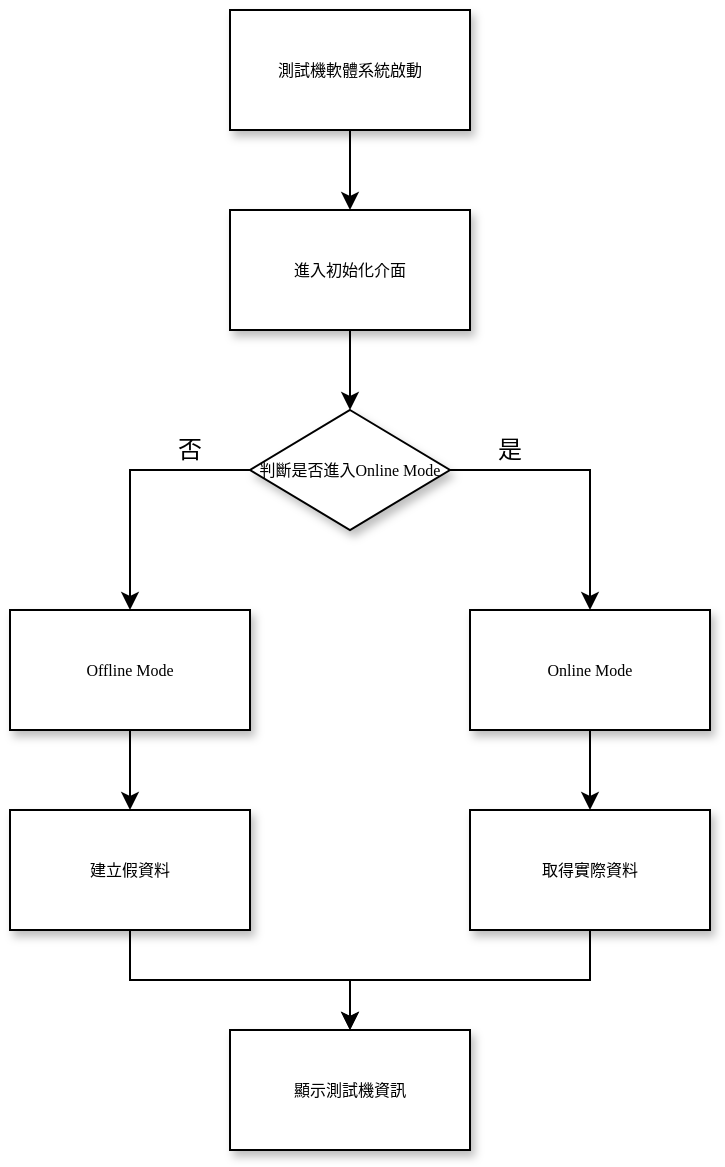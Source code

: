<mxfile version="13.10.4" type="github" pages="9">
  <diagram id="CLCqSObVHe3IbGMdNRET" name="System Initialize">
    <mxGraphModel dx="1422" dy="706" grid="1" gridSize="10" guides="1" tooltips="1" connect="1" arrows="1" fold="1" page="1" pageScale="1" pageWidth="827" pageHeight="1169" math="0" shadow="0">
      <root>
        <mxCell id="zRy1mLhB0FLJ8UuAxCAn-0" />
        <mxCell id="zRy1mLhB0FLJ8UuAxCAn-1" parent="zRy1mLhB0FLJ8UuAxCAn-0" />
        <mxCell id="n8DKFXZTQpERL6Y8hoR--2" style="edgeStyle=orthogonalEdgeStyle;rounded=0;orthogonalLoop=1;jettySize=auto;html=1;exitX=0.5;exitY=1;exitDx=0;exitDy=0;entryX=0.5;entryY=0;entryDx=0;entryDy=0;" edge="1" parent="zRy1mLhB0FLJ8UuAxCAn-1" source="PUlheJNnLPUJh6BYoTJA-0" target="yAWHyerOp2EZtTRtvLod-0">
          <mxGeometry relative="1" as="geometry" />
        </mxCell>
        <mxCell id="PUlheJNnLPUJh6BYoTJA-0" value="測試機軟體系統啟動" style="rounded=0;whiteSpace=wrap;html=1;shadow=1;labelBackgroundColor=none;strokeWidth=1;fontFamily=Verdana;fontSize=8;align=center;" vertex="1" parent="zRy1mLhB0FLJ8UuAxCAn-1">
          <mxGeometry x="354" y="30" width="120" height="60" as="geometry" />
        </mxCell>
        <mxCell id="n8DKFXZTQpERL6Y8hoR--3" style="edgeStyle=orthogonalEdgeStyle;rounded=0;orthogonalLoop=1;jettySize=auto;html=1;exitX=0.5;exitY=1;exitDx=0;exitDy=0;entryX=0.5;entryY=0;entryDx=0;entryDy=0;" edge="1" parent="zRy1mLhB0FLJ8UuAxCAn-1" source="yAWHyerOp2EZtTRtvLod-0" target="G1nQ48hyFJKpbSVYzelQ-0">
          <mxGeometry relative="1" as="geometry" />
        </mxCell>
        <mxCell id="yAWHyerOp2EZtTRtvLod-0" value="進入初始化介面" style="rounded=0;whiteSpace=wrap;html=1;shadow=1;labelBackgroundColor=none;strokeWidth=1;fontFamily=Verdana;fontSize=8;align=center;" vertex="1" parent="zRy1mLhB0FLJ8UuAxCAn-1">
          <mxGeometry x="354" y="130" width="120" height="60" as="geometry" />
        </mxCell>
        <mxCell id="n8DKFXZTQpERL6Y8hoR--4" style="edgeStyle=orthogonalEdgeStyle;rounded=0;orthogonalLoop=1;jettySize=auto;html=1;exitX=1;exitY=0.5;exitDx=0;exitDy=0;entryX=0.5;entryY=0;entryDx=0;entryDy=0;" edge="1" parent="zRy1mLhB0FLJ8UuAxCAn-1" source="G1nQ48hyFJKpbSVYzelQ-0" target="n8DKFXZTQpERL6Y8hoR--0">
          <mxGeometry relative="1" as="geometry" />
        </mxCell>
        <mxCell id="n8DKFXZTQpERL6Y8hoR--5" style="edgeStyle=orthogonalEdgeStyle;rounded=0;orthogonalLoop=1;jettySize=auto;html=1;exitX=0;exitY=0.5;exitDx=0;exitDy=0;entryX=0.5;entryY=0;entryDx=0;entryDy=0;" edge="1" parent="zRy1mLhB0FLJ8UuAxCAn-1" source="G1nQ48hyFJKpbSVYzelQ-0" target="n8DKFXZTQpERL6Y8hoR--1">
          <mxGeometry relative="1" as="geometry" />
        </mxCell>
        <mxCell id="G1nQ48hyFJKpbSVYzelQ-0" value="判斷是否進入Online Mode" style="rhombus;whiteSpace=wrap;html=1;rounded=0;shadow=1;labelBackgroundColor=none;strokeWidth=1;fontFamily=Verdana;fontSize=8;align=center;" vertex="1" parent="zRy1mLhB0FLJ8UuAxCAn-1">
          <mxGeometry x="364" y="230" width="100" height="60" as="geometry" />
        </mxCell>
        <mxCell id="n8DKFXZTQpERL6Y8hoR--13" style="edgeStyle=orthogonalEdgeStyle;rounded=0;orthogonalLoop=1;jettySize=auto;html=1;exitX=0.5;exitY=1;exitDx=0;exitDy=0;entryX=0.5;entryY=0;entryDx=0;entryDy=0;" edge="1" parent="zRy1mLhB0FLJ8UuAxCAn-1" source="n8DKFXZTQpERL6Y8hoR--0" target="n8DKFXZTQpERL6Y8hoR--10">
          <mxGeometry relative="1" as="geometry" />
        </mxCell>
        <mxCell id="n8DKFXZTQpERL6Y8hoR--0" value="Online Mode" style="rounded=0;whiteSpace=wrap;html=1;shadow=1;labelBackgroundColor=none;strokeWidth=1;fontFamily=Verdana;fontSize=8;align=center;" vertex="1" parent="zRy1mLhB0FLJ8UuAxCAn-1">
          <mxGeometry x="474" y="330" width="120" height="60" as="geometry" />
        </mxCell>
        <mxCell id="n8DKFXZTQpERL6Y8hoR--16" style="edgeStyle=orthogonalEdgeStyle;rounded=0;orthogonalLoop=1;jettySize=auto;html=1;entryX=0.5;entryY=0;entryDx=0;entryDy=0;" edge="1" parent="zRy1mLhB0FLJ8UuAxCAn-1" source="n8DKFXZTQpERL6Y8hoR--1" target="n8DKFXZTQpERL6Y8hoR--9">
          <mxGeometry relative="1" as="geometry" />
        </mxCell>
        <mxCell id="n8DKFXZTQpERL6Y8hoR--1" value="Offline Mode" style="rounded=0;whiteSpace=wrap;html=1;shadow=1;labelBackgroundColor=none;strokeWidth=1;fontFamily=Verdana;fontSize=8;align=center;" vertex="1" parent="zRy1mLhB0FLJ8UuAxCAn-1">
          <mxGeometry x="244" y="330" width="120" height="60" as="geometry" />
        </mxCell>
        <mxCell id="n8DKFXZTQpERL6Y8hoR--6" value="是" style="text;html=1;strokeColor=none;fillColor=none;align=center;verticalAlign=middle;whiteSpace=wrap;rounded=0;" vertex="1" parent="zRy1mLhB0FLJ8UuAxCAn-1">
          <mxGeometry x="474" y="240" width="40" height="20" as="geometry" />
        </mxCell>
        <mxCell id="n8DKFXZTQpERL6Y8hoR--7" value="否" style="text;html=1;strokeColor=none;fillColor=none;align=center;verticalAlign=middle;whiteSpace=wrap;rounded=0;" vertex="1" parent="zRy1mLhB0FLJ8UuAxCAn-1">
          <mxGeometry x="314" y="240" width="40" height="20" as="geometry" />
        </mxCell>
        <mxCell id="n8DKFXZTQpERL6Y8hoR--15" style="edgeStyle=orthogonalEdgeStyle;rounded=0;orthogonalLoop=1;jettySize=auto;html=1;entryX=0.5;entryY=0;entryDx=0;entryDy=0;" edge="1" parent="zRy1mLhB0FLJ8UuAxCAn-1" source="n8DKFXZTQpERL6Y8hoR--9" target="n8DKFXZTQpERL6Y8hoR--12">
          <mxGeometry relative="1" as="geometry" />
        </mxCell>
        <mxCell id="n8DKFXZTQpERL6Y8hoR--9" value="建立假資料" style="rounded=0;whiteSpace=wrap;html=1;shadow=1;labelBackgroundColor=none;strokeWidth=1;fontFamily=Verdana;fontSize=8;align=center;" vertex="1" parent="zRy1mLhB0FLJ8UuAxCAn-1">
          <mxGeometry x="244" y="430" width="120" height="60" as="geometry" />
        </mxCell>
        <mxCell id="n8DKFXZTQpERL6Y8hoR--14" style="edgeStyle=orthogonalEdgeStyle;rounded=0;orthogonalLoop=1;jettySize=auto;html=1;entryX=0.5;entryY=0;entryDx=0;entryDy=0;" edge="1" parent="zRy1mLhB0FLJ8UuAxCAn-1" source="n8DKFXZTQpERL6Y8hoR--10" target="n8DKFXZTQpERL6Y8hoR--12">
          <mxGeometry relative="1" as="geometry" />
        </mxCell>
        <mxCell id="n8DKFXZTQpERL6Y8hoR--10" value="取得實際資料" style="rounded=0;whiteSpace=wrap;html=1;shadow=1;labelBackgroundColor=none;strokeWidth=1;fontFamily=Verdana;fontSize=8;align=center;" vertex="1" parent="zRy1mLhB0FLJ8UuAxCAn-1">
          <mxGeometry x="474" y="430" width="120" height="60" as="geometry" />
        </mxCell>
        <mxCell id="n8DKFXZTQpERL6Y8hoR--12" value="顯示測試機資訊" style="rounded=0;whiteSpace=wrap;html=1;shadow=1;labelBackgroundColor=none;strokeWidth=1;fontFamily=Verdana;fontSize=8;align=center;" vertex="1" parent="zRy1mLhB0FLJ8UuAxCAn-1">
          <mxGeometry x="354" y="540" width="120" height="60" as="geometry" />
        </mxCell>
      </root>
    </mxGraphModel>
  </diagram>
  <diagram id="OkAvBcO5Cell1GezZqvQ" name="Test Program Editor(1) - Create Project">
    <mxGraphModel dx="1422" dy="706" grid="1" gridSize="10" guides="1" tooltips="1" connect="1" arrows="1" fold="1" page="1" pageScale="1" pageWidth="827" pageHeight="1169" math="0" shadow="0">
      <root>
        <mxCell id="Jbsj4S-44XWDdqZUv883-0" />
        <mxCell id="Jbsj4S-44XWDdqZUv883-1" parent="Jbsj4S-44XWDdqZUv883-0" />
        <mxCell id="FqbUw-K2HMIyv0-A4MoQ-1" style="edgeStyle=orthogonalEdgeStyle;rounded=0;orthogonalLoop=1;jettySize=auto;html=1;entryX=0.5;entryY=0;entryDx=0;entryDy=0;" edge="1" parent="Jbsj4S-44XWDdqZUv883-1" source="L9qb6uXdO7P_yvUy6v5C-0" target="L9qb6uXdO7P_yvUy6v5C-1">
          <mxGeometry relative="1" as="geometry" />
        </mxCell>
        <mxCell id="L9qb6uXdO7P_yvUy6v5C-0" value="建立測試程式專案" style="rounded=0;whiteSpace=wrap;html=1;shadow=1;labelBackgroundColor=none;strokeWidth=1;fontFamily=Verdana;fontSize=8;align=center;" vertex="1" parent="Jbsj4S-44XWDdqZUv883-1">
          <mxGeometry x="354" y="80" width="120" height="60" as="geometry" />
        </mxCell>
        <mxCell id="FqbUw-K2HMIyv0-A4MoQ-2" style="edgeStyle=orthogonalEdgeStyle;rounded=0;orthogonalLoop=1;jettySize=auto;html=1;entryX=0.5;entryY=0;entryDx=0;entryDy=0;" edge="1" parent="Jbsj4S-44XWDdqZUv883-1" source="L9qb6uXdO7P_yvUy6v5C-1" target="L9qb6uXdO7P_yvUy6v5C-2">
          <mxGeometry relative="1" as="geometry" />
        </mxCell>
        <mxCell id="L9qb6uXdO7P_yvUy6v5C-1" value="顯示建立測試專案視窗" style="rounded=0;whiteSpace=wrap;html=1;shadow=1;labelBackgroundColor=none;strokeWidth=1;fontFamily=Verdana;fontSize=8;align=center;" vertex="1" parent="Jbsj4S-44XWDdqZUv883-1">
          <mxGeometry x="354" y="170" width="120" height="60" as="geometry" />
        </mxCell>
        <mxCell id="FqbUw-K2HMIyv0-A4MoQ-3" style="edgeStyle=orthogonalEdgeStyle;rounded=0;orthogonalLoop=1;jettySize=auto;html=1;exitX=0.5;exitY=1;exitDx=0;exitDy=0;entryX=0.5;entryY=0;entryDx=0;entryDy=0;" edge="1" parent="Jbsj4S-44XWDdqZUv883-1" source="L9qb6uXdO7P_yvUy6v5C-2" target="L9qb6uXdO7P_yvUy6v5C-3">
          <mxGeometry relative="1" as="geometry" />
        </mxCell>
        <mxCell id="L9qb6uXdO7P_yvUy6v5C-2" value="輸入專案名稱" style="rounded=0;whiteSpace=wrap;html=1;shadow=1;labelBackgroundColor=none;strokeWidth=1;fontFamily=Verdana;fontSize=8;align=center;" vertex="1" parent="Jbsj4S-44XWDdqZUv883-1">
          <mxGeometry x="354" y="260" width="120" height="60" as="geometry" />
        </mxCell>
        <mxCell id="FqbUw-K2HMIyv0-A4MoQ-4" style="edgeStyle=orthogonalEdgeStyle;rounded=0;orthogonalLoop=1;jettySize=auto;html=1;entryX=0.5;entryY=0;entryDx=0;entryDy=0;" edge="1" parent="Jbsj4S-44XWDdqZUv883-1" source="L9qb6uXdO7P_yvUy6v5C-3" target="L9qb6uXdO7P_yvUy6v5C-4">
          <mxGeometry relative="1" as="geometry" />
        </mxCell>
        <mxCell id="L9qb6uXdO7P_yvUy6v5C-3" value="選擇專案路徑" style="rounded=0;whiteSpace=wrap;html=1;shadow=1;labelBackgroundColor=none;strokeWidth=1;fontFamily=Verdana;fontSize=8;align=center;" vertex="1" parent="Jbsj4S-44XWDdqZUv883-1">
          <mxGeometry x="354" y="340" width="120" height="60" as="geometry" />
        </mxCell>
        <mxCell id="FqbUw-K2HMIyv0-A4MoQ-5" style="edgeStyle=orthogonalEdgeStyle;rounded=0;orthogonalLoop=1;jettySize=auto;html=1;exitX=0.5;exitY=1;exitDx=0;exitDy=0;entryX=0.5;entryY=0;entryDx=0;entryDy=0;" edge="1" parent="Jbsj4S-44XWDdqZUv883-1" source="L9qb6uXdO7P_yvUy6v5C-4" target="FqbUw-K2HMIyv0-A4MoQ-0">
          <mxGeometry relative="1" as="geometry" />
        </mxCell>
        <mxCell id="L9qb6uXdO7P_yvUy6v5C-4" value="選擇測試機種類" style="rounded=0;whiteSpace=wrap;html=1;shadow=1;labelBackgroundColor=none;strokeWidth=1;fontFamily=Verdana;fontSize=8;align=center;" vertex="1" parent="Jbsj4S-44XWDdqZUv883-1">
          <mxGeometry x="354" y="430" width="120" height="60" as="geometry" />
        </mxCell>
        <mxCell id="FqbUw-K2HMIyv0-A4MoQ-7" style="edgeStyle=orthogonalEdgeStyle;rounded=0;orthogonalLoop=1;jettySize=auto;html=1;exitX=1;exitY=0.5;exitDx=0;exitDy=0;entryX=0;entryY=0.5;entryDx=0;entryDy=0;" edge="1" parent="Jbsj4S-44XWDdqZUv883-1" source="FqbUw-K2HMIyv0-A4MoQ-0" target="FqbUw-K2HMIyv0-A4MoQ-6">
          <mxGeometry relative="1" as="geometry" />
        </mxCell>
        <mxCell id="FqbUw-K2HMIyv0-A4MoQ-10" style="edgeStyle=orthogonalEdgeStyle;rounded=0;orthogonalLoop=1;jettySize=auto;html=1;exitX=0;exitY=0.5;exitDx=0;exitDy=0;entryX=1;entryY=0.5;entryDx=0;entryDy=0;" edge="1" parent="Jbsj4S-44XWDdqZUv883-1" source="FqbUw-K2HMIyv0-A4MoQ-0" target="FqbUw-K2HMIyv0-A4MoQ-9">
          <mxGeometry relative="1" as="geometry" />
        </mxCell>
        <mxCell id="FqbUw-K2HMIyv0-A4MoQ-0" value="判斷專案名稱是否重複" style="rhombus;whiteSpace=wrap;html=1;rounded=0;shadow=1;labelBackgroundColor=none;strokeWidth=1;fontFamily=Verdana;fontSize=8;align=center;" vertex="1" parent="Jbsj4S-44XWDdqZUv883-1">
          <mxGeometry x="321" y="540" width="186" height="60" as="geometry" />
        </mxCell>
        <mxCell id="FqbUw-K2HMIyv0-A4MoQ-14" style="edgeStyle=orthogonalEdgeStyle;rounded=0;orthogonalLoop=1;jettySize=auto;html=1;exitX=0.5;exitY=1;exitDx=0;exitDy=0;entryX=1;entryY=0.5;entryDx=0;entryDy=0;" edge="1" parent="Jbsj4S-44XWDdqZUv883-1" source="FqbUw-K2HMIyv0-A4MoQ-6" target="FqbUw-K2HMIyv0-A4MoQ-13">
          <mxGeometry relative="1" as="geometry" />
        </mxCell>
        <mxCell id="FqbUw-K2HMIyv0-A4MoQ-6" value="顯示錯誤訊息" style="rounded=0;whiteSpace=wrap;html=1;shadow=1;labelBackgroundColor=none;strokeWidth=1;fontFamily=Verdana;fontSize=8;align=center;" vertex="1" parent="Jbsj4S-44XWDdqZUv883-1">
          <mxGeometry x="570" y="540" width="120" height="60" as="geometry" />
        </mxCell>
        <mxCell id="FqbUw-K2HMIyv0-A4MoQ-8" value="是" style="text;html=1;strokeColor=none;fillColor=none;align=center;verticalAlign=middle;whiteSpace=wrap;rounded=0;" vertex="1" parent="Jbsj4S-44XWDdqZUv883-1">
          <mxGeometry x="510" y="540" width="40" height="20" as="geometry" />
        </mxCell>
        <mxCell id="FqbUw-K2HMIyv0-A4MoQ-12" style="edgeStyle=orthogonalEdgeStyle;rounded=0;orthogonalLoop=1;jettySize=auto;html=1;entryX=0;entryY=0.5;entryDx=0;entryDy=0;" edge="1" parent="Jbsj4S-44XWDdqZUv883-1" source="FqbUw-K2HMIyv0-A4MoQ-9" target="FqbUw-K2HMIyv0-A4MoQ-13">
          <mxGeometry relative="1" as="geometry">
            <mxPoint x="321" y="690" as="targetPoint" />
            <Array as="points">
              <mxPoint x="200" y="690" />
            </Array>
          </mxGeometry>
        </mxCell>
        <mxCell id="FqbUw-K2HMIyv0-A4MoQ-9" value="不顯示任何訊息" style="rounded=0;whiteSpace=wrap;html=1;shadow=1;labelBackgroundColor=none;strokeWidth=1;fontFamily=Verdana;fontSize=8;align=center;" vertex="1" parent="Jbsj4S-44XWDdqZUv883-1">
          <mxGeometry x="140" y="540" width="120" height="60" as="geometry" />
        </mxCell>
        <mxCell id="FqbUw-K2HMIyv0-A4MoQ-20" style="edgeStyle=orthogonalEdgeStyle;rounded=0;orthogonalLoop=1;jettySize=auto;html=1;entryX=0.5;entryY=0;entryDx=0;entryDy=0;" edge="1" parent="Jbsj4S-44XWDdqZUv883-1" source="FqbUw-K2HMIyv0-A4MoQ-13" target="FqbUw-K2HMIyv0-A4MoQ-15">
          <mxGeometry relative="1" as="geometry" />
        </mxCell>
        <mxCell id="FqbUw-K2HMIyv0-A4MoQ-13" value="使用者按下建立按鈕" style="rounded=0;whiteSpace=wrap;html=1;shadow=1;labelBackgroundColor=none;strokeWidth=1;fontFamily=Verdana;fontSize=8;align=center;" vertex="1" parent="Jbsj4S-44XWDdqZUv883-1">
          <mxGeometry x="354" y="660" width="120" height="60" as="geometry" />
        </mxCell>
        <mxCell id="FqbUw-K2HMIyv0-A4MoQ-18" style="edgeStyle=orthogonalEdgeStyle;rounded=0;orthogonalLoop=1;jettySize=auto;html=1;exitX=0;exitY=0.5;exitDx=0;exitDy=0;entryX=0.5;entryY=0;entryDx=0;entryDy=0;" edge="1" parent="Jbsj4S-44XWDdqZUv883-1" source="FqbUw-K2HMIyv0-A4MoQ-15" target="FqbUw-K2HMIyv0-A4MoQ-16">
          <mxGeometry relative="1" as="geometry" />
        </mxCell>
        <mxCell id="FqbUw-K2HMIyv0-A4MoQ-19" style="edgeStyle=orthogonalEdgeStyle;rounded=0;orthogonalLoop=1;jettySize=auto;html=1;entryX=0.5;entryY=0;entryDx=0;entryDy=0;" edge="1" parent="Jbsj4S-44XWDdqZUv883-1" source="FqbUw-K2HMIyv0-A4MoQ-15" target="FqbUw-K2HMIyv0-A4MoQ-17">
          <mxGeometry relative="1" as="geometry">
            <Array as="points">
              <mxPoint x="534" y="800" />
            </Array>
          </mxGeometry>
        </mxCell>
        <mxCell id="FqbUw-K2HMIyv0-A4MoQ-15" value="驗證使用者輸入資訊是否有誤" style="rhombus;whiteSpace=wrap;html=1;rounded=0;shadow=1;labelBackgroundColor=none;strokeWidth=1;fontFamily=Verdana;fontSize=8;align=center;" vertex="1" parent="Jbsj4S-44XWDdqZUv883-1">
          <mxGeometry x="321" y="770" width="186" height="60" as="geometry" />
        </mxCell>
        <mxCell id="FqbUw-K2HMIyv0-A4MoQ-16" value="建立專案相關檔案" style="rounded=0;whiteSpace=wrap;html=1;shadow=1;labelBackgroundColor=none;strokeWidth=1;fontFamily=Verdana;fontSize=8;align=center;" vertex="1" parent="Jbsj4S-44XWDdqZUv883-1">
          <mxGeometry x="230" y="870" width="120" height="60" as="geometry" />
        </mxCell>
        <mxCell id="FqbUw-K2HMIyv0-A4MoQ-17" value="顯示錯誤視窗" style="rounded=0;whiteSpace=wrap;html=1;shadow=1;labelBackgroundColor=none;strokeWidth=1;fontFamily=Verdana;fontSize=8;align=center;" vertex="1" parent="Jbsj4S-44XWDdqZUv883-1">
          <mxGeometry x="474" y="870" width="120" height="60" as="geometry" />
        </mxCell>
        <mxCell id="FqbUw-K2HMIyv0-A4MoQ-21" value="否" style="text;html=1;strokeColor=none;fillColor=none;align=center;verticalAlign=middle;whiteSpace=wrap;rounded=0;" vertex="1" parent="Jbsj4S-44XWDdqZUv883-1">
          <mxGeometry x="281" y="540" width="40" height="20" as="geometry" />
        </mxCell>
        <mxCell id="FqbUw-K2HMIyv0-A4MoQ-22" value="是" style="text;html=1;strokeColor=none;fillColor=none;align=center;verticalAlign=middle;whiteSpace=wrap;rounded=0;" vertex="1" parent="Jbsj4S-44XWDdqZUv883-1">
          <mxGeometry x="540" y="810" width="40" height="20" as="geometry" />
        </mxCell>
        <mxCell id="FqbUw-K2HMIyv0-A4MoQ-23" value="否" style="text;html=1;strokeColor=none;fillColor=none;align=center;verticalAlign=middle;whiteSpace=wrap;rounded=0;" vertex="1" parent="Jbsj4S-44XWDdqZUv883-1">
          <mxGeometry x="241" y="810" width="40" height="20" as="geometry" />
        </mxCell>
      </root>
    </mxGraphModel>
  </diagram>
  <diagram id="uOaeMtCYYEVeNHCzvFZU" name="Test Program Editor(2) - Open Project">
    <mxGraphModel dx="1422" dy="706" grid="1" gridSize="10" guides="1" tooltips="1" connect="1" arrows="1" fold="1" page="1" pageScale="1" pageWidth="827" pageHeight="1169" math="0" shadow="0">
      <root>
        <mxCell id="RSsnfyRgAeE5bMs2uPNN-0" />
        <mxCell id="RSsnfyRgAeE5bMs2uPNN-1" parent="RSsnfyRgAeE5bMs2uPNN-0" />
        <mxCell id="15KKpu8dg_kLjoQSJbA_-4" style="edgeStyle=orthogonalEdgeStyle;rounded=0;orthogonalLoop=1;jettySize=auto;html=1;entryX=0.5;entryY=0;entryDx=0;entryDy=0;" edge="1" parent="RSsnfyRgAeE5bMs2uPNN-1" source="15KKpu8dg_kLjoQSJbA_-0" target="15KKpu8dg_kLjoQSJbA_-1">
          <mxGeometry relative="1" as="geometry" />
        </mxCell>
        <mxCell id="15KKpu8dg_kLjoQSJbA_-0" value="開啟專案" style="rounded=0;whiteSpace=wrap;html=1;" vertex="1" parent="RSsnfyRgAeE5bMs2uPNN-1">
          <mxGeometry x="354" y="100" width="120" height="60" as="geometry" />
        </mxCell>
        <mxCell id="15KKpu8dg_kLjoQSJbA_-5" style="edgeStyle=orthogonalEdgeStyle;rounded=0;orthogonalLoop=1;jettySize=auto;html=1;exitX=0.5;exitY=1;exitDx=0;exitDy=0;entryX=0.5;entryY=0;entryDx=0;entryDy=0;" edge="1" parent="RSsnfyRgAeE5bMs2uPNN-1" source="15KKpu8dg_kLjoQSJbA_-1" target="15KKpu8dg_kLjoQSJbA_-2">
          <mxGeometry relative="1" as="geometry" />
        </mxCell>
        <mxCell id="15KKpu8dg_kLjoQSJbA_-1" value="顯示開啟專案視窗" style="rounded=0;whiteSpace=wrap;html=1;" vertex="1" parent="RSsnfyRgAeE5bMs2uPNN-1">
          <mxGeometry x="354" y="190" width="120" height="60" as="geometry" />
        </mxCell>
        <mxCell id="15KKpu8dg_kLjoQSJbA_-6" style="edgeStyle=orthogonalEdgeStyle;rounded=0;orthogonalLoop=1;jettySize=auto;html=1;exitX=0.5;exitY=1;exitDx=0;exitDy=0;entryX=0.5;entryY=0;entryDx=0;entryDy=0;" edge="1" parent="RSsnfyRgAeE5bMs2uPNN-1" source="15KKpu8dg_kLjoQSJbA_-2" target="15KKpu8dg_kLjoQSJbA_-3">
          <mxGeometry relative="1" as="geometry" />
        </mxCell>
        <mxCell id="15KKpu8dg_kLjoQSJbA_-2" value="選擇檔案" style="rounded=0;whiteSpace=wrap;html=1;" vertex="1" parent="RSsnfyRgAeE5bMs2uPNN-1">
          <mxGeometry x="354" y="280" width="120" height="60" as="geometry" />
        </mxCell>
        <mxCell id="15KKpu8dg_kLjoQSJbA_-3" value="開啟" style="rounded=0;whiteSpace=wrap;html=1;" vertex="1" parent="RSsnfyRgAeE5bMs2uPNN-1">
          <mxGeometry x="354" y="370" width="120" height="60" as="geometry" />
        </mxCell>
      </root>
    </mxGraphModel>
  </diagram>
  <diagram id="chye0iAjo90sJPBgSsJa" name="Test Program Editor(3) - Create File From Explorer">
    <mxGraphModel dx="1422" dy="706" grid="1" gridSize="10" guides="1" tooltips="1" connect="1" arrows="1" fold="1" page="1" pageScale="1" pageWidth="827" pageHeight="1169" math="0" shadow="0">
      <root>
        <mxCell id="PvQMEX85wnhJIoYw2e2c-0" />
        <mxCell id="PvQMEX85wnhJIoYw2e2c-1" parent="PvQMEX85wnhJIoYw2e2c-0" />
        <mxCell id="nXfgh-esFS6fGwPoKdRQ-3" style="edgeStyle=orthogonalEdgeStyle;rounded=0;orthogonalLoop=1;jettySize=auto;html=1;entryX=0.5;entryY=0;entryDx=0;entryDy=0;" edge="1" parent="PvQMEX85wnhJIoYw2e2c-1" source="plT-K8rLZUKvaydS7_1G-0" target="plT-K8rLZUKvaydS7_1G-1">
          <mxGeometry relative="1" as="geometry" />
        </mxCell>
        <mxCell id="plT-K8rLZUKvaydS7_1G-0" value="在Explorer選擇要增加的欄位" style="rounded=0;whiteSpace=wrap;html=1;" vertex="1" parent="PvQMEX85wnhJIoYw2e2c-1">
          <mxGeometry x="354" y="100" width="120" height="60" as="geometry" />
        </mxCell>
        <mxCell id="nXfgh-esFS6fGwPoKdRQ-4" style="edgeStyle=orthogonalEdgeStyle;rounded=0;orthogonalLoop=1;jettySize=auto;html=1;exitX=0.5;exitY=1;exitDx=0;exitDy=0;" edge="1" parent="PvQMEX85wnhJIoYw2e2c-1" source="plT-K8rLZUKvaydS7_1G-1" target="plT-K8rLZUKvaydS7_1G-2">
          <mxGeometry relative="1" as="geometry" />
        </mxCell>
        <mxCell id="plT-K8rLZUKvaydS7_1G-1" value="滑鼠右鍵，按下Add" style="rounded=0;whiteSpace=wrap;html=1;" vertex="1" parent="PvQMEX85wnhJIoYw2e2c-1">
          <mxGeometry x="354" y="190" width="120" height="60" as="geometry" />
        </mxCell>
        <mxCell id="nXfgh-esFS6fGwPoKdRQ-5" style="edgeStyle=orthogonalEdgeStyle;rounded=0;orthogonalLoop=1;jettySize=auto;html=1;exitX=0.5;exitY=1;exitDx=0;exitDy=0;entryX=0.5;entryY=0;entryDx=0;entryDy=0;" edge="1" parent="PvQMEX85wnhJIoYw2e2c-1" source="plT-K8rLZUKvaydS7_1G-2" target="nXfgh-esFS6fGwPoKdRQ-0">
          <mxGeometry relative="1" as="geometry" />
        </mxCell>
        <mxCell id="plT-K8rLZUKvaydS7_1G-2" value="輸入檔案名稱" style="rounded=0;whiteSpace=wrap;html=1;" vertex="1" parent="PvQMEX85wnhJIoYw2e2c-1">
          <mxGeometry x="354" y="280" width="120" height="60" as="geometry" />
        </mxCell>
        <mxCell id="nXfgh-esFS6fGwPoKdRQ-6" style="edgeStyle=orthogonalEdgeStyle;rounded=0;orthogonalLoop=1;jettySize=auto;html=1;exitX=0;exitY=0.5;exitDx=0;exitDy=0;" edge="1" parent="PvQMEX85wnhJIoYw2e2c-1" source="nXfgh-esFS6fGwPoKdRQ-0" target="nXfgh-esFS6fGwPoKdRQ-1">
          <mxGeometry relative="1" as="geometry" />
        </mxCell>
        <mxCell id="nXfgh-esFS6fGwPoKdRQ-7" style="edgeStyle=orthogonalEdgeStyle;rounded=0;orthogonalLoop=1;jettySize=auto;html=1;exitX=1;exitY=0.5;exitDx=0;exitDy=0;" edge="1" parent="PvQMEX85wnhJIoYw2e2c-1" source="nXfgh-esFS6fGwPoKdRQ-0" target="nXfgh-esFS6fGwPoKdRQ-2">
          <mxGeometry relative="1" as="geometry" />
        </mxCell>
        <mxCell id="nXfgh-esFS6fGwPoKdRQ-0" value="查看檔案名稱是否重複" style="rhombus;whiteSpace=wrap;html=1;rounded=0;shadow=1;labelBackgroundColor=none;strokeWidth=1;fontFamily=Verdana;fontSize=8;align=center;" vertex="1" parent="PvQMEX85wnhJIoYw2e2c-1">
          <mxGeometry x="321" y="380" width="186" height="60" as="geometry" />
        </mxCell>
        <mxCell id="nXfgh-esFS6fGwPoKdRQ-1" value="按下建立" style="rounded=0;whiteSpace=wrap;html=1;" vertex="1" parent="PvQMEX85wnhJIoYw2e2c-1">
          <mxGeometry x="220" y="470" width="120" height="60" as="geometry" />
        </mxCell>
        <mxCell id="nXfgh-esFS6fGwPoKdRQ-2" value="顯示錯誤訊息" style="rounded=0;whiteSpace=wrap;html=1;" vertex="1" parent="PvQMEX85wnhJIoYw2e2c-1">
          <mxGeometry x="507" y="470" width="120" height="60" as="geometry" />
        </mxCell>
      </root>
    </mxGraphModel>
  </diagram>
  <diagram id="wU5fslJ6nFUB6T2Rtwvr" name="Test Program Editor(4) - Create Header File">
    <mxGraphModel dx="1422" dy="706" grid="1" gridSize="10" guides="1" tooltips="1" connect="1" arrows="1" fold="1" page="1" pageScale="1" pageWidth="827" pageHeight="1169" math="0" shadow="0">
      <root>
        <mxCell id="79wn8bedS_qqFLUmvUWi-0" />
        <mxCell id="79wn8bedS_qqFLUmvUWi-1" parent="79wn8bedS_qqFLUmvUWi-0" />
        <mxCell id="uUCTiHdpj4ZPjWV75ZNf-3" style="edgeStyle=orthogonalEdgeStyle;rounded=0;orthogonalLoop=1;jettySize=auto;html=1;entryX=0.5;entryY=0;entryDx=0;entryDy=0;" edge="1" parent="79wn8bedS_qqFLUmvUWi-1" source="D0wWkdwv5j9zz-P8JfyV-0" target="uUCTiHdpj4ZPjWV75ZNf-0">
          <mxGeometry relative="1" as="geometry" />
        </mxCell>
        <mxCell id="D0wWkdwv5j9zz-P8JfyV-0" value="使用者按下建立標頭檔" style="rounded=0;whiteSpace=wrap;html=1;" vertex="1" parent="79wn8bedS_qqFLUmvUWi-1">
          <mxGeometry x="336" y="80" width="156" height="60" as="geometry" />
        </mxCell>
        <mxCell id="uUCTiHdpj4ZPjWV75ZNf-4" style="edgeStyle=orthogonalEdgeStyle;rounded=0;orthogonalLoop=1;jettySize=auto;html=1;exitX=0;exitY=0.5;exitDx=0;exitDy=0;entryX=0.5;entryY=0;entryDx=0;entryDy=0;" edge="1" parent="79wn8bedS_qqFLUmvUWi-1" source="uUCTiHdpj4ZPjWV75ZNf-0" target="uUCTiHdpj4ZPjWV75ZNf-1">
          <mxGeometry relative="1" as="geometry" />
        </mxCell>
        <mxCell id="uUCTiHdpj4ZPjWV75ZNf-5" style="edgeStyle=orthogonalEdgeStyle;rounded=0;orthogonalLoop=1;jettySize=auto;html=1;exitX=1;exitY=0.5;exitDx=0;exitDy=0;entryX=0.5;entryY=0;entryDx=0;entryDy=0;" edge="1" parent="79wn8bedS_qqFLUmvUWi-1" source="uUCTiHdpj4ZPjWV75ZNf-0" target="uUCTiHdpj4ZPjWV75ZNf-2">
          <mxGeometry relative="1" as="geometry" />
        </mxCell>
        <mxCell id="uUCTiHdpj4ZPjWV75ZNf-0" value="驗證所有資料正確性" style="rhombus;whiteSpace=wrap;html=1;rounded=0;shadow=1;labelBackgroundColor=none;strokeWidth=1;fontFamily=Verdana;fontSize=8;align=center;" vertex="1" parent="79wn8bedS_qqFLUmvUWi-1">
          <mxGeometry x="331" y="200" width="166" height="60" as="geometry" />
        </mxCell>
        <mxCell id="uUCTiHdpj4ZPjWV75ZNf-1" value="建立標頭檔" style="rounded=0;whiteSpace=wrap;html=1;" vertex="1" parent="79wn8bedS_qqFLUmvUWi-1">
          <mxGeometry x="210" y="290" width="156" height="60" as="geometry" />
        </mxCell>
        <mxCell id="uUCTiHdpj4ZPjWV75ZNf-2" value="顯示錯誤訊息" style="rounded=0;whiteSpace=wrap;html=1;" vertex="1" parent="79wn8bedS_qqFLUmvUWi-1">
          <mxGeometry x="470" y="290" width="156" height="60" as="geometry" />
        </mxCell>
      </root>
    </mxGraphModel>
  </diagram>
  <diagram id="_sWqFOFm_yLsNKvUEOwr" name="Engineering Mode(1) - Setup &amp; Download">
    <mxGraphModel dx="1422" dy="706" grid="1" gridSize="10" guides="1" tooltips="1" connect="1" arrows="1" fold="1" page="1" pageScale="1" pageWidth="827" pageHeight="1169" math="0" shadow="0">
      <root>
        <mxCell id="qScd2CBYFfQ9beCV414c-0" />
        <mxCell id="qScd2CBYFfQ9beCV414c-1" parent="qScd2CBYFfQ9beCV414c-0" />
        <mxCell id="JTXxYUJGqf2gsnKAXOFq-8" style="edgeStyle=orthogonalEdgeStyle;rounded=0;orthogonalLoop=1;jettySize=auto;html=1;exitX=0.5;exitY=1;exitDx=0;exitDy=0;entryX=0.5;entryY=0;entryDx=0;entryDy=0;" edge="1" parent="qScd2CBYFfQ9beCV414c-1" source="JTXxYUJGqf2gsnKAXOFq-0" target="JTXxYUJGqf2gsnKAXOFq-1">
          <mxGeometry relative="1" as="geometry" />
        </mxCell>
        <mxCell id="JTXxYUJGqf2gsnKAXOFq-0" value="使用者選擇專案檔" style="rounded=0;whiteSpace=wrap;html=1;" vertex="1" parent="qScd2CBYFfQ9beCV414c-1">
          <mxGeometry x="354" y="110" width="120" height="60" as="geometry" />
        </mxCell>
        <mxCell id="JTXxYUJGqf2gsnKAXOFq-9" style="edgeStyle=orthogonalEdgeStyle;rounded=0;orthogonalLoop=1;jettySize=auto;html=1;exitX=0.5;exitY=1;exitDx=0;exitDy=0;entryX=0.5;entryY=0;entryDx=0;entryDy=0;" edge="1" parent="qScd2CBYFfQ9beCV414c-1" source="JTXxYUJGqf2gsnKAXOFq-1" target="JTXxYUJGqf2gsnKAXOFq-3">
          <mxGeometry relative="1" as="geometry" />
        </mxCell>
        <mxCell id="JTXxYUJGqf2gsnKAXOFq-1" value="載入專案檔" style="rounded=0;whiteSpace=wrap;html=1;" vertex="1" parent="qScd2CBYFfQ9beCV414c-1">
          <mxGeometry x="354" y="200" width="120" height="60" as="geometry" />
        </mxCell>
        <mxCell id="JTXxYUJGqf2gsnKAXOFq-12" style="edgeStyle=orthogonalEdgeStyle;rounded=0;orthogonalLoop=1;jettySize=auto;html=1;exitX=0.5;exitY=1;exitDx=0;exitDy=0;entryX=0;entryY=0.5;entryDx=0;entryDy=0;" edge="1" parent="qScd2CBYFfQ9beCV414c-1" source="JTXxYUJGqf2gsnKAXOFq-2" target="JTXxYUJGqf2gsnKAXOFq-5">
          <mxGeometry relative="1" as="geometry" />
        </mxCell>
        <mxCell id="JTXxYUJGqf2gsnKAXOFq-2" value="回復上次設定" style="rounded=0;whiteSpace=wrap;html=1;" vertex="1" parent="qScd2CBYFfQ9beCV414c-1">
          <mxGeometry x="210" y="380" width="120" height="60" as="geometry" />
        </mxCell>
        <mxCell id="JTXxYUJGqf2gsnKAXOFq-10" style="edgeStyle=orthogonalEdgeStyle;rounded=0;orthogonalLoop=1;jettySize=auto;html=1;exitX=1;exitY=0.5;exitDx=0;exitDy=0;entryX=0.5;entryY=0;entryDx=0;entryDy=0;" edge="1" parent="qScd2CBYFfQ9beCV414c-1" source="JTXxYUJGqf2gsnKAXOFq-3" target="JTXxYUJGqf2gsnKAXOFq-4">
          <mxGeometry relative="1" as="geometry" />
        </mxCell>
        <mxCell id="JTXxYUJGqf2gsnKAXOFq-11" style="edgeStyle=orthogonalEdgeStyle;rounded=0;orthogonalLoop=1;jettySize=auto;html=1;exitX=0;exitY=0.5;exitDx=0;exitDy=0;entryX=0.5;entryY=0;entryDx=0;entryDy=0;" edge="1" parent="qScd2CBYFfQ9beCV414c-1" source="JTXxYUJGqf2gsnKAXOFq-3" target="JTXxYUJGqf2gsnKAXOFq-2">
          <mxGeometry relative="1" as="geometry" />
        </mxCell>
        <mxCell id="JTXxYUJGqf2gsnKAXOFq-3" value="3個月內是否使用過此檔案" style="rhombus;whiteSpace=wrap;html=1;" vertex="1" parent="qScd2CBYFfQ9beCV414c-1">
          <mxGeometry x="311" y="280" width="206" height="80" as="geometry" />
        </mxCell>
        <mxCell id="JTXxYUJGqf2gsnKAXOFq-13" style="edgeStyle=orthogonalEdgeStyle;rounded=0;orthogonalLoop=1;jettySize=auto;html=1;exitX=0.5;exitY=1;exitDx=0;exitDy=0;entryX=1;entryY=0.5;entryDx=0;entryDy=0;" edge="1" parent="qScd2CBYFfQ9beCV414c-1" source="JTXxYUJGqf2gsnKAXOFq-4" target="JTXxYUJGqf2gsnKAXOFq-5">
          <mxGeometry relative="1" as="geometry" />
        </mxCell>
        <mxCell id="JTXxYUJGqf2gsnKAXOFq-4" value="建立新的設定檔" style="rounded=0;whiteSpace=wrap;html=1;" vertex="1" parent="qScd2CBYFfQ9beCV414c-1">
          <mxGeometry x="517" y="380" width="120" height="60" as="geometry" />
        </mxCell>
        <mxCell id="JTXxYUJGqf2gsnKAXOFq-14" style="edgeStyle=orthogonalEdgeStyle;rounded=0;orthogonalLoop=1;jettySize=auto;html=1;exitX=0.5;exitY=1;exitDx=0;exitDy=0;entryX=0.5;entryY=0;entryDx=0;entryDy=0;" edge="1" parent="qScd2CBYFfQ9beCV414c-1" source="JTXxYUJGqf2gsnKAXOFq-5" target="JTXxYUJGqf2gsnKAXOFq-6">
          <mxGeometry relative="1" as="geometry" />
        </mxCell>
        <mxCell id="JTXxYUJGqf2gsnKAXOFq-5" value="選擇Download選項" style="rounded=0;whiteSpace=wrap;html=1;" vertex="1" parent="qScd2CBYFfQ9beCV414c-1">
          <mxGeometry x="354" y="450" width="120" height="60" as="geometry" />
        </mxCell>
        <mxCell id="JTXxYUJGqf2gsnKAXOFq-15" style="edgeStyle=orthogonalEdgeStyle;rounded=0;orthogonalLoop=1;jettySize=auto;html=1;exitX=0.5;exitY=1;exitDx=0;exitDy=0;entryX=0.5;entryY=0;entryDx=0;entryDy=0;" edge="1" parent="qScd2CBYFfQ9beCV414c-1" source="JTXxYUJGqf2gsnKAXOFq-6" target="JTXxYUJGqf2gsnKAXOFq-7">
          <mxGeometry relative="1" as="geometry" />
        </mxCell>
        <mxCell id="JTXxYUJGqf2gsnKAXOFq-6" value="輸入或載入&lt;br&gt;Barcode資訊" style="rounded=0;whiteSpace=wrap;html=1;" vertex="1" parent="qScd2CBYFfQ9beCV414c-1">
          <mxGeometry x="354" y="525" width="120" height="60" as="geometry" />
        </mxCell>
        <mxCell id="JTXxYUJGqf2gsnKAXOFq-20" style="edgeStyle=orthogonalEdgeStyle;rounded=0;orthogonalLoop=1;jettySize=auto;html=1;exitX=0.5;exitY=1;exitDx=0;exitDy=0;entryX=0.5;entryY=0;entryDx=0;entryDy=0;" edge="1" parent="qScd2CBYFfQ9beCV414c-1" source="JTXxYUJGqf2gsnKAXOFq-7" target="JTXxYUJGqf2gsnKAXOFq-17">
          <mxGeometry relative="1" as="geometry" />
        </mxCell>
        <mxCell id="JTXxYUJGqf2gsnKAXOFq-7" value="選擇預Download&lt;br&gt;之Pattern" style="rounded=0;whiteSpace=wrap;html=1;" vertex="1" parent="qScd2CBYFfQ9beCV414c-1">
          <mxGeometry x="354" y="600" width="120" height="60" as="geometry" />
        </mxCell>
        <mxCell id="JTXxYUJGqf2gsnKAXOFq-21" style="edgeStyle=orthogonalEdgeStyle;rounded=0;orthogonalLoop=1;jettySize=auto;html=1;exitX=1;exitY=0.5;exitDx=0;exitDy=0;" edge="1" parent="qScd2CBYFfQ9beCV414c-1" source="JTXxYUJGqf2gsnKAXOFq-17" target="JTXxYUJGqf2gsnKAXOFq-19">
          <mxGeometry relative="1" as="geometry" />
        </mxCell>
        <mxCell id="JTXxYUJGqf2gsnKAXOFq-22" style="edgeStyle=orthogonalEdgeStyle;rounded=0;orthogonalLoop=1;jettySize=auto;html=1;exitX=0;exitY=0.5;exitDx=0;exitDy=0;entryX=0.5;entryY=0;entryDx=0;entryDy=0;" edge="1" parent="qScd2CBYFfQ9beCV414c-1" source="JTXxYUJGqf2gsnKAXOFq-17" target="JTXxYUJGqf2gsnKAXOFq-18">
          <mxGeometry relative="1" as="geometry" />
        </mxCell>
        <mxCell id="JTXxYUJGqf2gsnKAXOFq-17" value="檢查測試程式的資料，是否有問題" style="rhombus;whiteSpace=wrap;html=1;" vertex="1" parent="qScd2CBYFfQ9beCV414c-1">
          <mxGeometry x="341" y="680" width="146" height="80" as="geometry" />
        </mxCell>
        <mxCell id="JTXxYUJGqf2gsnKAXOFq-18" value="開始Download至Tester" style="rounded=0;whiteSpace=wrap;html=1;" vertex="1" parent="qScd2CBYFfQ9beCV414c-1">
          <mxGeometry x="221" y="760" width="120" height="60" as="geometry" />
        </mxCell>
        <mxCell id="JTXxYUJGqf2gsnKAXOFq-19" value="顯示錯誤視窗" style="rounded=0;whiteSpace=wrap;html=1;" vertex="1" parent="qScd2CBYFfQ9beCV414c-1">
          <mxGeometry x="487" y="760" width="120" height="60" as="geometry" />
        </mxCell>
      </root>
    </mxGraphModel>
  </diagram>
  <diagram id="NW4nHnB_6bAH4PC5b4Vk" name="Engineering Mode(2) - Run Flow">
    <mxGraphModel dx="1422" dy="706" grid="1" gridSize="10" guides="1" tooltips="1" connect="1" arrows="1" fold="1" page="1" pageScale="1" pageWidth="827" pageHeight="1169" math="0" shadow="0">
      <root>
        <mxCell id="tv8JQ7Ux13tajFk1qhFI-0" />
        <mxCell id="tv8JQ7Ux13tajFk1qhFI-1" parent="tv8JQ7Ux13tajFk1qhFI-0" />
        <mxCell id="tv8JQ7Ux13tajFk1qhFI-9" style="edgeStyle=orthogonalEdgeStyle;rounded=0;orthogonalLoop=1;jettySize=auto;html=1;entryX=0.5;entryY=0;entryDx=0;entryDy=0;" edge="1" parent="tv8JQ7Ux13tajFk1qhFI-1" source="tv8JQ7Ux13tajFk1qhFI-2" target="tv8JQ7Ux13tajFk1qhFI-6">
          <mxGeometry relative="1" as="geometry" />
        </mxCell>
        <mxCell id="tv8JQ7Ux13tajFk1qhFI-2" value="Active or Deactivate&amp;nbsp;&lt;br&gt;Site Number" style="rounded=0;whiteSpace=wrap;html=1;" vertex="1" parent="tv8JQ7Ux13tajFk1qhFI-1">
          <mxGeometry x="354" y="60" width="120" height="60" as="geometry" />
        </mxCell>
        <mxCell id="tv8JQ7Ux13tajFk1qhFI-12" style="edgeStyle=orthogonalEdgeStyle;rounded=0;orthogonalLoop=1;jettySize=auto;html=1;exitX=0.5;exitY=1;exitDx=0;exitDy=0;entryX=0.5;entryY=0;entryDx=0;entryDy=0;" edge="1" parent="tv8JQ7Ux13tajFk1qhFI-1" source="tv8JQ7Ux13tajFk1qhFI-3" target="tv8JQ7Ux13tajFk1qhFI-7">
          <mxGeometry relative="1" as="geometry" />
        </mxCell>
        <mxCell id="tv8JQ7Ux13tajFk1qhFI-3" value="Run Test Flow" style="rounded=0;whiteSpace=wrap;html=1;" vertex="1" parent="tv8JQ7Ux13tajFk1qhFI-1">
          <mxGeometry x="262" y="250" width="120" height="60" as="geometry" />
        </mxCell>
        <mxCell id="tv8JQ7Ux13tajFk1qhFI-13" style="edgeStyle=orthogonalEdgeStyle;rounded=0;orthogonalLoop=1;jettySize=auto;html=1;" edge="1" parent="tv8JQ7Ux13tajFk1qhFI-1" source="tv8JQ7Ux13tajFk1qhFI-4" target="tv8JQ7Ux13tajFk1qhFI-7">
          <mxGeometry relative="1" as="geometry" />
        </mxCell>
        <mxCell id="tv8JQ7Ux13tajFk1qhFI-4" value="Run Select Test Item" style="rounded=0;whiteSpace=wrap;html=1;" vertex="1" parent="tv8JQ7Ux13tajFk1qhFI-1">
          <mxGeometry x="446" y="250" width="120" height="60" as="geometry" />
        </mxCell>
        <mxCell id="tv8JQ7Ux13tajFk1qhFI-10" style="edgeStyle=orthogonalEdgeStyle;rounded=0;orthogonalLoop=1;jettySize=auto;html=1;entryX=0.5;entryY=0;entryDx=0;entryDy=0;" edge="1" parent="tv8JQ7Ux13tajFk1qhFI-1" source="tv8JQ7Ux13tajFk1qhFI-6" target="tv8JQ7Ux13tajFk1qhFI-3">
          <mxGeometry relative="1" as="geometry" />
        </mxCell>
        <mxCell id="tv8JQ7Ux13tajFk1qhFI-11" style="edgeStyle=orthogonalEdgeStyle;rounded=0;orthogonalLoop=1;jettySize=auto;html=1;entryX=0.5;entryY=0;entryDx=0;entryDy=0;" edge="1" parent="tv8JQ7Ux13tajFk1qhFI-1" source="tv8JQ7Ux13tajFk1qhFI-6" target="tv8JQ7Ux13tajFk1qhFI-4">
          <mxGeometry relative="1" as="geometry" />
        </mxCell>
        <mxCell id="tv8JQ7Ux13tajFk1qhFI-6" value="Set Break Point" style="rounded=0;whiteSpace=wrap;html=1;" vertex="1" parent="tv8JQ7Ux13tajFk1qhFI-1">
          <mxGeometry x="354" y="150" width="120" height="60" as="geometry" />
        </mxCell>
        <mxCell id="tv8JQ7Ux13tajFk1qhFI-14" style="edgeStyle=orthogonalEdgeStyle;rounded=0;orthogonalLoop=1;jettySize=auto;html=1;entryX=0.5;entryY=0;entryDx=0;entryDy=0;" edge="1" parent="tv8JQ7Ux13tajFk1qhFI-1" source="tv8JQ7Ux13tajFk1qhFI-7" target="tv8JQ7Ux13tajFk1qhFI-8">
          <mxGeometry relative="1" as="geometry" />
        </mxCell>
        <mxCell id="tv8JQ7Ux13tajFk1qhFI-7" value="Break on Point" style="rounded=0;whiteSpace=wrap;html=1;" vertex="1" parent="tv8JQ7Ux13tajFk1qhFI-1">
          <mxGeometry x="354" y="350" width="120" height="60" as="geometry" />
        </mxCell>
        <mxCell id="tv8JQ7Ux13tajFk1qhFI-8" value="使用者能夠&lt;br&gt;使用Debug Tool" style="rounded=0;whiteSpace=wrap;html=1;" vertex="1" parent="tv8JQ7Ux13tajFk1qhFI-1">
          <mxGeometry x="354" y="440" width="120" height="60" as="geometry" />
        </mxCell>
      </root>
    </mxGraphModel>
  </diagram>
  <diagram id="wgPJ_EExdhnZlfSI5zTk" name="Engineering Mode(3) - Data log">
    <mxGraphModel dx="1422" dy="706" grid="1" gridSize="10" guides="1" tooltips="1" connect="1" arrows="1" fold="1" page="1" pageScale="1" pageWidth="827" pageHeight="1169" math="0" shadow="0">
      <root>
        <mxCell id="gXLfSQf0zzSyYljb4c7Y-0" />
        <mxCell id="gXLfSQf0zzSyYljb4c7Y-1" parent="gXLfSQf0zzSyYljb4c7Y-0" />
        <mxCell id="gXLfSQf0zzSyYljb4c7Y-13" style="edgeStyle=orthogonalEdgeStyle;rounded=0;orthogonalLoop=1;jettySize=auto;html=1;exitX=0.5;exitY=1;exitDx=0;exitDy=0;entryX=0.5;entryY=0;entryDx=0;entryDy=0;" edge="1" parent="gXLfSQf0zzSyYljb4c7Y-1" source="gXLfSQf0zzSyYljb4c7Y-2" target="gXLfSQf0zzSyYljb4c7Y-5">
          <mxGeometry relative="1" as="geometry" />
        </mxCell>
        <mxCell id="gXLfSQf0zzSyYljb4c7Y-2" value="使用者使用Engineering Mode" style="rounded=0;whiteSpace=wrap;html=1;" vertex="1" parent="gXLfSQf0zzSyYljb4c7Y-1">
          <mxGeometry x="354" y="70" width="120" height="60" as="geometry" />
        </mxCell>
        <mxCell id="gXLfSQf0zzSyYljb4c7Y-7" style="edgeStyle=orthogonalEdgeStyle;rounded=0;orthogonalLoop=1;jettySize=auto;html=1;exitX=0.5;exitY=1;exitDx=0;exitDy=0;entryX=0.5;entryY=0;entryDx=0;entryDy=0;" edge="1" parent="gXLfSQf0zzSyYljb4c7Y-1" source="gXLfSQf0zzSyYljb4c7Y-3" target="gXLfSQf0zzSyYljb4c7Y-4">
          <mxGeometry relative="1" as="geometry" />
        </mxCell>
        <mxCell id="gXLfSQf0zzSyYljb4c7Y-3" value="設置Property" style="rounded=0;whiteSpace=wrap;html=1;" vertex="1" parent="gXLfSQf0zzSyYljb4c7Y-1">
          <mxGeometry x="480" y="280" width="120" height="60" as="geometry" />
        </mxCell>
        <mxCell id="gXLfSQf0zzSyYljb4c7Y-9" style="edgeStyle=orthogonalEdgeStyle;rounded=0;orthogonalLoop=1;jettySize=auto;html=1;" edge="1" parent="gXLfSQf0zzSyYljb4c7Y-1" source="gXLfSQf0zzSyYljb4c7Y-4" target="gXLfSQf0zzSyYljb4c7Y-8">
          <mxGeometry relative="1" as="geometry" />
        </mxCell>
        <mxCell id="gXLfSQf0zzSyYljb4c7Y-4" value="設置Filter" style="rounded=0;whiteSpace=wrap;html=1;" vertex="1" parent="gXLfSQf0zzSyYljb4c7Y-1">
          <mxGeometry x="480" y="360" width="120" height="60" as="geometry" />
        </mxCell>
        <mxCell id="gXLfSQf0zzSyYljb4c7Y-6" style="edgeStyle=orthogonalEdgeStyle;rounded=0;orthogonalLoop=1;jettySize=auto;html=1;exitX=1;exitY=0.5;exitDx=0;exitDy=0;entryX=0.5;entryY=0;entryDx=0;entryDy=0;" edge="1" parent="gXLfSQf0zzSyYljb4c7Y-1" source="gXLfSQf0zzSyYljb4c7Y-5" target="gXLfSQf0zzSyYljb4c7Y-3">
          <mxGeometry relative="1" as="geometry" />
        </mxCell>
        <mxCell id="gXLfSQf0zzSyYljb4c7Y-11" style="edgeStyle=orthogonalEdgeStyle;rounded=0;orthogonalLoop=1;jettySize=auto;html=1;exitX=0;exitY=0.5;exitDx=0;exitDy=0;entryX=0.5;entryY=0;entryDx=0;entryDy=0;" edge="1" parent="gXLfSQf0zzSyYljb4c7Y-1" source="gXLfSQf0zzSyYljb4c7Y-5" target="gXLfSQf0zzSyYljb4c7Y-10">
          <mxGeometry relative="1" as="geometry" />
        </mxCell>
        <mxCell id="gXLfSQf0zzSyYljb4c7Y-5" value="繼續跑測試項?" style="rhombus;whiteSpace=wrap;html=1;" vertex="1" parent="gXLfSQf0zzSyYljb4c7Y-1">
          <mxGeometry x="374" y="180" width="80" height="80" as="geometry" />
        </mxCell>
        <mxCell id="gXLfSQf0zzSyYljb4c7Y-14" style="edgeStyle=orthogonalEdgeStyle;rounded=0;orthogonalLoop=1;jettySize=auto;html=1;entryX=1;entryY=0.5;entryDx=0;entryDy=0;" edge="1" parent="gXLfSQf0zzSyYljb4c7Y-1" source="gXLfSQf0zzSyYljb4c7Y-8" target="gXLfSQf0zzSyYljb4c7Y-2">
          <mxGeometry relative="1" as="geometry">
            <Array as="points">
              <mxPoint x="640" y="470" />
              <mxPoint x="640" y="100" />
            </Array>
          </mxGeometry>
        </mxCell>
        <mxCell id="gXLfSQf0zzSyYljb4c7Y-8" value="Apply" style="rounded=0;whiteSpace=wrap;html=1;" vertex="1" parent="gXLfSQf0zzSyYljb4c7Y-1">
          <mxGeometry x="480" y="440" width="120" height="60" as="geometry" />
        </mxCell>
        <mxCell id="gXLfSQf0zzSyYljb4c7Y-12" style="edgeStyle=orthogonalEdgeStyle;rounded=0;orthogonalLoop=1;jettySize=auto;html=1;exitX=0;exitY=0.5;exitDx=0;exitDy=0;entryX=0;entryY=0.5;entryDx=0;entryDy=0;" edge="1" parent="gXLfSQf0zzSyYljb4c7Y-1" source="gXLfSQf0zzSyYljb4c7Y-10" target="gXLfSQf0zzSyYljb4c7Y-2">
          <mxGeometry relative="1" as="geometry" />
        </mxCell>
        <mxCell id="gXLfSQf0zzSyYljb4c7Y-10" value="跑測試項" style="rounded=0;whiteSpace=wrap;html=1;" vertex="1" parent="gXLfSQf0zzSyYljb4c7Y-1">
          <mxGeometry x="254" y="280" width="120" height="60" as="geometry" />
        </mxCell>
      </root>
    </mxGraphModel>
  </diagram>
  <diagram name="Page-1" id="edf60f1a-56cd-e834-aa8a-f176f3a09ee4">
    <mxGraphModel dx="1422" dy="706" grid="1" gridSize="10" guides="1" tooltips="1" connect="1" arrows="1" fold="1" page="1" pageScale="1" pageWidth="1100" pageHeight="850" background="#ffffff" math="0" shadow="0">
      <root>
        <mxCell id="0" />
        <mxCell id="1" parent="0" />
        <mxCell id="60e70716793133e9-31" style="edgeStyle=orthogonalEdgeStyle;rounded=0;html=1;labelBackgroundColor=none;startSize=5;endArrow=classicThin;endFill=1;endSize=5;jettySize=auto;orthogonalLoop=1;strokeWidth=1;fontFamily=Verdana;fontSize=8" parent="1" source="60e70716793133e9-2" target="60e70716793133e9-5" edge="1">
          <mxGeometry relative="1" as="geometry" />
        </mxCell>
        <mxCell id="60e70716793133e9-2" value="Determine need to&amp;nbsp;&lt;div&gt;replenish value-add&amp;nbsp;&lt;/div&gt;&lt;div&gt;stock&lt;/div&gt;" style="shape=trapezoid;whiteSpace=wrap;html=1;rounded=0;shadow=1;labelBackgroundColor=none;strokeWidth=1;fontFamily=Verdana;fontSize=8;align=center;flipV=1;" parent="1" vertex="1">
          <mxGeometry x="100" y="120" width="120" height="60" as="geometry" />
        </mxCell>
        <mxCell id="60e70716793133e9-32" style="edgeStyle=orthogonalEdgeStyle;rounded=0;html=1;labelBackgroundColor=none;startSize=5;endArrow=classicThin;endFill=1;endSize=5;jettySize=auto;orthogonalLoop=1;strokeWidth=1;fontFamily=Verdana;fontSize=8" parent="1" source="60e70716793133e9-4" target="60e70716793133e9-5" edge="1">
          <mxGeometry relative="1" as="geometry" />
        </mxCell>
        <mxCell id="60e70716793133e9-4" value="Order a product that&lt;div&gt;requires value-add processing&lt;/div&gt;" style="rounded=0;whiteSpace=wrap;html=1;shadow=1;labelBackgroundColor=none;strokeWidth=1;fontFamily=Verdana;fontSize=8;align=center;" parent="1" vertex="1">
          <mxGeometry x="290" y="120" width="120" height="60" as="geometry" />
        </mxCell>
        <mxCell id="60e70716793133e9-33" value="Yes" style="edgeStyle=orthogonalEdgeStyle;rounded=0;html=1;labelBackgroundColor=none;startSize=5;endArrow=classicThin;endFill=1;endSize=5;jettySize=auto;orthogonalLoop=1;strokeWidth=1;fontFamily=Verdana;fontSize=8" parent="1" source="60e70716793133e9-5" target="60e70716793133e9-7" edge="1">
          <mxGeometry x="-0.778" y="10" relative="1" as="geometry">
            <mxPoint as="offset" />
          </mxGeometry>
        </mxCell>
        <mxCell id="60e70716793133e9-37" value="No" style="edgeStyle=orthogonalEdgeStyle;rounded=0;html=1;labelBackgroundColor=none;startSize=5;endArrow=classicThin;endFill=1;endSize=5;jettySize=auto;orthogonalLoop=1;strokeWidth=1;fontFamily=Verdana;fontSize=8" parent="1" source="60e70716793133e9-5" target="60e70716793133e9-9" edge="1">
          <mxGeometry x="-0.5" y="10" relative="1" as="geometry">
            <mxPoint as="offset" />
          </mxGeometry>
        </mxCell>
        <mxCell id="60e70716793133e9-5" value="Frequently&lt;div&gt;performed&lt;/div&gt;&lt;div&gt;process?&lt;/div&gt;" style="rhombus;whiteSpace=wrap;html=1;rounded=0;shadow=1;labelBackgroundColor=none;strokeWidth=1;fontFamily=Verdana;fontSize=8;align=center;" parent="1" vertex="1">
          <mxGeometry x="200" y="220" width="100" height="60" as="geometry" />
        </mxCell>
        <mxCell id="60e70716793133e9-34" value="Yes" style="edgeStyle=orthogonalEdgeStyle;rounded=0;html=1;labelBackgroundColor=none;startSize=5;endArrow=classicThin;endFill=1;endSize=5;jettySize=auto;orthogonalLoop=1;strokeWidth=1;fontFamily=Verdana;fontSize=8" parent="1" source="60e70716793133e9-7" target="60e70716793133e9-8" edge="1">
          <mxGeometry x="-0.667" y="10" relative="1" as="geometry">
            <mxPoint as="offset" />
          </mxGeometry>
        </mxCell>
        <mxCell id="60e70716793133e9-35" value="No" style="edgeStyle=orthogonalEdgeStyle;rounded=0;html=1;labelBackgroundColor=none;startSize=5;endArrow=classicThin;endFill=1;endSize=5;jettySize=auto;orthogonalLoop=1;strokeWidth=1;fontFamily=Verdana;fontSize=8" parent="1" source="60e70716793133e9-7" target="60e70716793133e9-10" edge="1">
          <mxGeometry x="-1" y="-10" relative="1" as="geometry">
            <mxPoint x="440" y="300" as="targetPoint" />
            <Array as="points" />
            <mxPoint as="offset" />
          </mxGeometry>
        </mxCell>
        <mxCell id="60e70716793133e9-7" value="New&amp;nbsp;&lt;div&gt;template&amp;nbsp;&lt;/div&gt;&lt;div&gt;needed?&lt;/div&gt;" style="rhombus;whiteSpace=wrap;html=1;rounded=0;shadow=1;labelBackgroundColor=none;strokeWidth=1;fontFamily=Verdana;fontSize=8;align=center;" parent="1" vertex="1">
          <mxGeometry x="390" y="220" width="100" height="60" as="geometry" />
        </mxCell>
        <mxCell id="60e70716793133e9-36" style="edgeStyle=orthogonalEdgeStyle;rounded=0;html=1;labelBackgroundColor=none;startSize=5;endArrow=classicThin;endFill=1;endSize=5;jettySize=auto;orthogonalLoop=1;strokeWidth=1;fontFamily=Verdana;fontSize=8" parent="1" source="60e70716793133e9-8" target="60e70716793133e9-10" edge="1">
          <mxGeometry relative="1" as="geometry">
            <Array as="points">
              <mxPoint x="600" y="290" />
              <mxPoint x="440" y="290" />
            </Array>
          </mxGeometry>
        </mxCell>
        <mxCell id="60e70716793133e9-8" value="Create work&amp;nbsp;&lt;div&gt;order template&lt;/div&gt;" style="rounded=1;whiteSpace=wrap;html=1;shadow=1;labelBackgroundColor=none;strokeWidth=1;fontFamily=Verdana;fontSize=8;align=center;" parent="1" vertex="1">
          <mxGeometry x="550" y="230" width="100" height="40" as="geometry" />
        </mxCell>
        <mxCell id="60e70716793133e9-38" style="edgeStyle=orthogonalEdgeStyle;rounded=0;html=1;labelBackgroundColor=none;startSize=5;endArrow=classicThin;endFill=1;endSize=5;jettySize=auto;orthogonalLoop=1;strokeWidth=1;fontFamily=Verdana;fontSize=8" parent="1" source="60e70716793133e9-9" target="60e70716793133e9-11" edge="1">
          <mxGeometry relative="1" as="geometry" />
        </mxCell>
        <mxCell id="60e70716793133e9-9" value="Create a work order" style="whiteSpace=wrap;html=1;rounded=0;shadow=1;labelBackgroundColor=none;strokeWidth=1;fontFamily=Verdana;fontSize=8;align=center;" parent="1" vertex="1">
          <mxGeometry x="190" y="320" width="120" height="40" as="geometry" />
        </mxCell>
        <mxCell id="60e70716793133e9-39" style="edgeStyle=orthogonalEdgeStyle;rounded=0;html=1;labelBackgroundColor=none;startSize=5;endArrow=classicThin;endFill=1;endSize=5;jettySize=auto;orthogonalLoop=1;strokeWidth=1;fontFamily=Verdana;fontSize=8" parent="1" source="60e70716793133e9-10" target="60e70716793133e9-12" edge="1">
          <mxGeometry relative="1" as="geometry" />
        </mxCell>
        <mxCell id="60e70716793133e9-10" value="Copy template&amp;nbsp;&lt;div&gt;to work order&lt;/div&gt;" style="whiteSpace=wrap;html=1;rounded=0;shadow=1;labelBackgroundColor=none;strokeWidth=1;fontFamily=Verdana;fontSize=8;align=center;" parent="1" vertex="1">
          <mxGeometry x="380" y="320" width="120" height="40" as="geometry" />
        </mxCell>
        <mxCell id="60e70716793133e9-41" style="edgeStyle=orthogonalEdgeStyle;rounded=0;html=1;labelBackgroundColor=none;startSize=5;endArrow=classicThin;endFill=1;endSize=5;jettySize=auto;orthogonalLoop=1;strokeWidth=1;fontFamily=Verdana;fontSize=8" parent="1" source="60e70716793133e9-11" target="60e70716793133e9-13" edge="1">
          <mxGeometry relative="1" as="geometry" />
        </mxCell>
        <mxCell id="60e70716793133e9-11" value="Add materials to work order processes" style="whiteSpace=wrap;html=1;rounded=0;shadow=1;labelBackgroundColor=none;strokeWidth=1;fontFamily=Verdana;fontSize=8;align=center;spacing=6;" parent="1" vertex="1">
          <mxGeometry x="190" y="410" width="120" height="40" as="geometry" />
        </mxCell>
        <mxCell id="60e70716793133e9-40" style="edgeStyle=orthogonalEdgeStyle;rounded=0;html=1;labelBackgroundColor=none;startSize=5;endArrow=classicThin;endFill=1;endSize=5;jettySize=auto;orthogonalLoop=1;strokeWidth=1;fontFamily=Verdana;fontSize=8" parent="1" source="60e70716793133e9-12" target="60e70716793133e9-13" edge="1">
          <mxGeometry relative="1" as="geometry" />
        </mxCell>
        <mxCell id="60e70716793133e9-12" value="Adjust material quantities if needed" style="whiteSpace=wrap;html=1;rounded=0;shadow=1;labelBackgroundColor=none;strokeWidth=1;fontFamily=Verdana;fontSize=8;align=center;spacing=6;" parent="1" vertex="1">
          <mxGeometry x="380" y="410" width="120" height="40" as="geometry" />
        </mxCell>
        <mxCell id="60e70716793133e9-42" style="edgeStyle=orthogonalEdgeStyle;rounded=0;html=1;labelBackgroundColor=none;startSize=5;endArrow=classicThin;endFill=1;endSize=5;jettySize=auto;orthogonalLoop=1;strokeWidth=1;fontFamily=Verdana;fontSize=8" parent="1" source="60e70716793133e9-13" target="60e70716793133e9-14" edge="1">
          <mxGeometry relative="1" as="geometry" />
        </mxCell>
        <mxCell id="60e70716793133e9-13" value="Monitor work orders" style="whiteSpace=wrap;html=1;rounded=0;shadow=1;labelBackgroundColor=none;strokeWidth=1;fontFamily=Verdana;fontSize=8;align=center;" parent="1" vertex="1">
          <mxGeometry x="280" y="500" width="120" height="40" as="geometry" />
        </mxCell>
        <mxCell id="60e70716793133e9-43" value="Yes" style="edgeStyle=orthogonalEdgeStyle;rounded=0;html=1;labelBackgroundColor=none;startSize=5;endArrow=classicThin;endFill=1;endSize=5;jettySize=auto;orthogonalLoop=1;strokeWidth=1;fontFamily=Verdana;fontSize=8" parent="1" source="60e70716793133e9-14" target="60e70716793133e9-15" edge="1">
          <mxGeometry x="-0.667" y="10" relative="1" as="geometry">
            <mxPoint as="offset" />
          </mxGeometry>
        </mxCell>
        <mxCell id="60e70716793133e9-44" value="No" style="edgeStyle=orthogonalEdgeStyle;rounded=0;html=1;labelBackgroundColor=none;startSize=5;endArrow=classicThin;endFill=1;endSize=5;jettySize=auto;orthogonalLoop=1;strokeWidth=1;fontFamily=Verdana;fontSize=8" parent="1" source="60e70716793133e9-14" target="60e70716793133e9-16" edge="1">
          <mxGeometry x="-0.5" y="-10" relative="1" as="geometry">
            <mxPoint as="offset" />
          </mxGeometry>
        </mxCell>
        <mxCell id="60e70716793133e9-14" value="Material&amp;nbsp;&lt;div&gt;quantities not&amp;nbsp;&lt;/div&gt;&lt;div&gt;in stock?&lt;/div&gt;" style="rhombus;whiteSpace=wrap;html=1;rounded=0;shadow=1;labelBackgroundColor=none;strokeWidth=1;fontFamily=Verdana;fontSize=8;align=center;" parent="1" vertex="1">
          <mxGeometry x="290" y="570" width="100" height="60" as="geometry" />
        </mxCell>
        <mxCell id="60e70716793133e9-45" style="edgeStyle=orthogonalEdgeStyle;rounded=0;html=1;labelBackgroundColor=none;startSize=5;endArrow=classicThin;endFill=1;endSize=5;jettySize=auto;orthogonalLoop=1;strokeWidth=1;fontFamily=Verdana;fontSize=8" parent="1" source="60e70716793133e9-15" target="60e70716793133e9-16" edge="1">
          <mxGeometry relative="1" as="geometry">
            <Array as="points">
              <mxPoint x="510" y="650" />
              <mxPoint x="340" y="650" />
            </Array>
          </mxGeometry>
        </mxCell>
        <mxCell id="60e70716793133e9-15" value="Procedure or&amp;nbsp;&lt;div&gt;transfer materials&lt;/div&gt;" style="whiteSpace=wrap;html=1;rounded=0;shadow=1;labelBackgroundColor=none;strokeWidth=1;fontFamily=Verdana;fontSize=8;align=center;" parent="1" vertex="1">
          <mxGeometry x="450" y="580" width="120" height="40" as="geometry" />
        </mxCell>
        <mxCell id="60e70716793133e9-46" style="edgeStyle=orthogonalEdgeStyle;rounded=0;html=1;labelBackgroundColor=none;startSize=5;endArrow=classicThin;endFill=1;endSize=5;jettySize=auto;orthogonalLoop=1;strokeWidth=1;fontFamily=Verdana;fontSize=8" parent="1" source="60e70716793133e9-16" target="60e70716793133e9-17" edge="1">
          <mxGeometry relative="1" as="geometry" />
        </mxCell>
        <mxCell id="60e70716793133e9-16" value="Change status to&lt;div&gt;In Process&lt;/div&gt;" style="whiteSpace=wrap;html=1;rounded=0;shadow=1;labelBackgroundColor=none;strokeWidth=1;fontFamily=Verdana;fontSize=8;align=center;" parent="1" vertex="1">
          <mxGeometry x="280" y="670" width="120" height="40" as="geometry" />
        </mxCell>
        <mxCell id="60e70716793133e9-47" value="Yes" style="edgeStyle=orthogonalEdgeStyle;rounded=0;html=1;labelBackgroundColor=none;startSize=5;endArrow=classicThin;endFill=1;endSize=5;jettySize=auto;orthogonalLoop=1;strokeWidth=1;fontFamily=Verdana;fontSize=8" parent="1" source="60e70716793133e9-17" target="60e70716793133e9-18" edge="1">
          <mxGeometry x="-0.667" y="10" relative="1" as="geometry">
            <mxPoint as="offset" />
          </mxGeometry>
        </mxCell>
        <mxCell id="60e70716793133e9-50" value="No" style="edgeStyle=orthogonalEdgeStyle;rounded=0;html=1;labelBackgroundColor=none;startSize=5;endArrow=classicThin;endFill=1;endSize=5;jettySize=auto;orthogonalLoop=1;strokeWidth=1;fontFamily=Verdana;fontSize=8" parent="1" source="60e70716793133e9-17" target="60e70716793133e9-19" edge="1">
          <mxGeometry x="-1" y="-10" relative="1" as="geometry">
            <mxPoint as="offset" />
          </mxGeometry>
        </mxCell>
        <mxCell id="60e70716793133e9-17" value="Step&amp;nbsp;&lt;div&gt;performed by&amp;nbsp;&lt;/div&gt;&lt;div&gt;outside&amp;nbsp;&lt;/div&gt;&lt;div&gt;vendor?&lt;/div&gt;" style="rhombus;whiteSpace=wrap;html=1;rounded=0;shadow=1;labelBackgroundColor=none;strokeWidth=1;fontFamily=Verdana;fontSize=8;align=center;" parent="1" vertex="1">
          <mxGeometry x="290" y="740" width="100" height="60" as="geometry" />
        </mxCell>
        <mxCell id="60e70716793133e9-48" style="edgeStyle=orthogonalEdgeStyle;rounded=0;html=1;labelBackgroundColor=none;startSize=5;endArrow=classicThin;endFill=1;endSize=5;jettySize=auto;orthogonalLoop=1;strokeWidth=1;fontFamily=Verdana;fontSize=8" parent="1" source="60e70716793133e9-18" target="60e70716793133e9-20" edge="1">
          <mxGeometry relative="1" as="geometry" />
        </mxCell>
        <mxCell id="60e70716793133e9-18" value="Add or adjust vendor costs" style="whiteSpace=wrap;html=1;rounded=0;shadow=1;labelBackgroundColor=none;strokeWidth=1;fontFamily=Verdana;fontSize=8;align=center;" parent="1" vertex="1">
          <mxGeometry x="450" y="750" width="120" height="40" as="geometry" />
        </mxCell>
        <mxCell id="60e70716793133e9-52" style="edgeStyle=orthogonalEdgeStyle;rounded=0;html=1;labelBackgroundColor=none;startSize=5;endArrow=classicThin;endFill=1;endSize=5;jettySize=auto;orthogonalLoop=1;strokeWidth=1;fontFamily=Verdana;fontSize=8" parent="1" source="60e70716793133e9-19" target="60e70716793133e9-21" edge="1">
          <mxGeometry relative="1" as="geometry" />
        </mxCell>
        <mxCell id="60e70716793133e9-19" value="Perform work&amp;nbsp;&lt;div&gt;order step&lt;/div&gt;" style="shape=trapezoid;whiteSpace=wrap;html=1;rounded=0;shadow=1;labelBackgroundColor=none;strokeWidth=1;fontFamily=Verdana;fontSize=8;align=center;flipV=1;" parent="1" vertex="1">
          <mxGeometry x="280" y="840" width="120" height="60" as="geometry" />
        </mxCell>
        <mxCell id="60e70716793133e9-49" style="edgeStyle=orthogonalEdgeStyle;rounded=0;html=1;labelBackgroundColor=none;startSize=5;endArrow=classicThin;endFill=1;endSize=5;jettySize=auto;orthogonalLoop=1;strokeWidth=1;fontFamily=Verdana;fontSize=8" parent="1" source="60e70716793133e9-20" target="60e70716793133e9-22" edge="1">
          <mxGeometry relative="1" as="geometry" />
        </mxCell>
        <mxCell id="60e70716793133e9-53" style="edgeStyle=orthogonalEdgeStyle;rounded=0;html=1;labelBackgroundColor=none;startSize=5;endArrow=classicThin;endFill=1;endSize=5;jettySize=auto;orthogonalLoop=1;strokeWidth=1;fontFamily=Verdana;fontSize=8" parent="1" source="60e70716793133e9-20" target="60e70716793133e9-27" edge="1">
          <mxGeometry relative="1" as="geometry">
            <Array as="points">
              <mxPoint x="510" y="920" />
              <mxPoint x="680" y="920" />
            </Array>
          </mxGeometry>
        </mxCell>
        <mxCell id="60e70716793133e9-20" value="Ship materials&amp;nbsp;&lt;div&gt;to vendor&lt;/div&gt;" style="rounded=1;whiteSpace=wrap;html=1;shadow=1;labelBackgroundColor=none;strokeWidth=1;fontFamily=Verdana;fontSize=8;align=center;" parent="1" vertex="1">
          <mxGeometry x="450" y="850" width="120" height="40" as="geometry" />
        </mxCell>
        <mxCell id="60e70716793133e9-51" value="Yes" style="edgeStyle=orthogonalEdgeStyle;rounded=0;html=1;labelBackgroundColor=none;startSize=5;endArrow=classicThin;endFill=1;endSize=5;jettySize=auto;orthogonalLoop=1;strokeWidth=1;fontFamily=Verdana;fontSize=8" parent="1" source="60e70716793133e9-21" target="60e70716793133e9-17" edge="1">
          <mxGeometry x="-0.692" y="-20" relative="1" as="geometry">
            <Array as="points">
              <mxPoint x="260" y="970.0" />
              <mxPoint x="260" y="770" />
            </Array>
            <mxPoint as="offset" />
          </mxGeometry>
        </mxCell>
        <mxCell id="60e70716793133e9-54" value="No" style="edgeStyle=orthogonalEdgeStyle;rounded=0;html=1;labelBackgroundColor=none;startSize=5;endArrow=classicThin;endFill=1;endSize=5;jettySize=auto;orthogonalLoop=1;strokeWidth=1;fontFamily=Verdana;fontSize=8" parent="1" source="60e70716793133e9-21" target="60e70716793133e9-23" edge="1">
          <mxGeometry x="-1" y="-10" relative="1" as="geometry">
            <mxPoint as="offset" />
          </mxGeometry>
        </mxCell>
        <mxCell id="60e70716793133e9-21" value="Additional&amp;nbsp;&lt;div&gt;processing&amp;nbsp;&lt;/div&gt;&lt;div&gt;required?&lt;/div&gt;" style="rhombus;whiteSpace=wrap;html=1;rounded=0;shadow=1;labelBackgroundColor=none;strokeWidth=1;fontFamily=Verdana;fontSize=8;align=center;" parent="1" vertex="1">
          <mxGeometry x="290" y="940" width="100" height="60" as="geometry" />
        </mxCell>
        <mxCell id="60e70716793133e9-58" style="edgeStyle=orthogonalEdgeStyle;rounded=0;html=1;labelBackgroundColor=none;startSize=5;endArrow=classicThin;endFill=1;endSize=5;jettySize=auto;orthogonalLoop=1;strokeWidth=1;fontFamily=Verdana;fontSize=8" parent="1" source="60e70716793133e9-22" target="60e70716793133e9-24" edge="1">
          <mxGeometry relative="1" as="geometry" />
        </mxCell>
        <mxCell id="60e70716793133e9-22" value="Perform work&amp;nbsp;&lt;div&gt;order step&lt;/div&gt;" style="shape=trapezoid;whiteSpace=wrap;html=1;rounded=0;shadow=1;labelBackgroundColor=none;strokeWidth=1;fontFamily=Verdana;fontSize=8;align=center;flipV=1;" parent="1" vertex="1">
          <mxGeometry x="450" y="940" width="120" height="60" as="geometry" />
        </mxCell>
        <mxCell id="60e70716793133e9-55" style="edgeStyle=orthogonalEdgeStyle;rounded=0;html=1;labelBackgroundColor=none;startSize=5;endArrow=classicThin;endFill=1;endSize=5;jettySize=auto;orthogonalLoop=1;strokeWidth=1;fontFamily=Verdana;fontSize=8" parent="1" source="60e70716793133e9-23" target="60e70716793133e9-25" edge="1">
          <mxGeometry relative="1" as="geometry" />
        </mxCell>
        <mxCell id="60e70716793133e9-23" value="Receive info stock" style="rounded=1;whiteSpace=wrap;html=1;shadow=1;labelBackgroundColor=none;strokeWidth=1;fontFamily=Verdana;fontSize=8;align=center;" parent="1" vertex="1">
          <mxGeometry x="280" y="1040" width="120" height="40" as="geometry" />
        </mxCell>
        <mxCell id="60e70716793133e9-59" style="edgeStyle=orthogonalEdgeStyle;rounded=0;html=1;labelBackgroundColor=none;startSize=5;endArrow=classicThin;endFill=1;endSize=5;jettySize=auto;orthogonalLoop=1;strokeWidth=1;fontFamily=Verdana;fontSize=8" parent="1" source="60e70716793133e9-24" target="60e70716793133e9-26" edge="1">
          <mxGeometry relative="1" as="geometry" />
        </mxCell>
        <mxCell id="60e70716793133e9-24" value="Receive product&amp;nbsp;&lt;div&gt;from vendor&lt;/div&gt;" style="rounded=1;whiteSpace=wrap;html=1;shadow=1;labelBackgroundColor=none;strokeWidth=1;fontFamily=Verdana;fontSize=8;align=center;" parent="1" vertex="1">
          <mxGeometry x="450" y="1040" width="120" height="40" as="geometry" />
        </mxCell>
        <mxCell id="60e70716793133e9-56" style="edgeStyle=orthogonalEdgeStyle;rounded=0;html=1;labelBackgroundColor=none;startSize=5;endArrow=classicThin;endFill=1;endSize=5;jettySize=auto;orthogonalLoop=1;strokeWidth=1;fontFamily=Verdana;fontSize=8" parent="1" source="60e70716793133e9-25" target="60e70716793133e9-28" edge="1">
          <mxGeometry relative="1" as="geometry" />
        </mxCell>
        <mxCell id="60e70716793133e9-25" value="Ship product on order if needed" style="rounded=1;whiteSpace=wrap;html=1;shadow=1;labelBackgroundColor=none;strokeWidth=1;fontFamily=Verdana;fontSize=8;align=center;" parent="1" vertex="1">
          <mxGeometry x="280" y="1120" width="120" height="40" as="geometry" />
        </mxCell>
        <mxCell id="60e70716793133e9-60" value="No" style="edgeStyle=orthogonalEdgeStyle;rounded=0;html=1;labelBackgroundColor=none;startSize=5;endArrow=classicThin;endFill=1;endSize=5;jettySize=auto;orthogonalLoop=1;strokeWidth=1;fontFamily=Verdana;fontSize=8" parent="1" source="60e70716793133e9-26" target="60e70716793133e9-29" edge="1">
          <mxGeometry x="0.2" y="14" relative="1" as="geometry">
            <mxPoint x="-24" y="-10" as="offset" />
          </mxGeometry>
        </mxCell>
        <mxCell id="60e70716793133e9-61" value="Yes" style="edgeStyle=orthogonalEdgeStyle;rounded=0;html=1;labelBackgroundColor=none;startSize=5;endArrow=classicThin;endFill=1;endSize=5;jettySize=auto;orthogonalLoop=1;strokeWidth=1;fontFamily=Verdana;fontSize=8" parent="1" source="60e70716793133e9-26" target="60e70716793133e9-27" edge="1">
          <mxGeometry x="-0.667" y="10" relative="1" as="geometry">
            <mxPoint as="offset" />
          </mxGeometry>
        </mxCell>
        <mxCell id="60e70716793133e9-26" value="Only partial&amp;nbsp;&lt;div&gt;quality&amp;nbsp;&lt;/div&gt;&lt;div&gt;received?&lt;/div&gt;" style="rhombus;whiteSpace=wrap;html=1;rounded=0;shadow=1;labelBackgroundColor=none;strokeWidth=1;fontFamily=Verdana;fontSize=8;align=center;" parent="1" vertex="1">
          <mxGeometry x="460" y="1110" width="100" height="60" as="geometry" />
        </mxCell>
        <mxCell id="60e70716793133e9-27" value="Create work&amp;nbsp;&lt;div&gt;order backorder&lt;/div&gt;" style="whiteSpace=wrap;html=1;rounded=0;shadow=1;labelBackgroundColor=none;strokeWidth=1;fontFamily=Verdana;fontSize=8;align=center;" parent="1" vertex="1">
          <mxGeometry x="620" y="1120" width="120" height="40" as="geometry" />
        </mxCell>
        <mxCell id="60e70716793133e9-57" style="edgeStyle=orthogonalEdgeStyle;rounded=0;html=1;labelBackgroundColor=none;startSize=5;endArrow=classicThin;endFill=1;endSize=5;jettySize=auto;orthogonalLoop=1;strokeWidth=1;fontFamily=Verdana;fontSize=8" parent="1" source="60e70716793133e9-28" target="60e70716793133e9-30" edge="1">
          <mxGeometry relative="1" as="geometry" />
        </mxCell>
        <mxCell id="60e70716793133e9-28" value="Change status to&lt;div&gt;Complete&lt;/div&gt;" style="whiteSpace=wrap;html=1;rounded=0;shadow=1;labelBackgroundColor=none;strokeWidth=1;fontFamily=Verdana;fontSize=8;align=center;" parent="1" vertex="1">
          <mxGeometry x="280" y="1200" width="120" height="40" as="geometry" />
        </mxCell>
        <mxCell id="60e70716793133e9-62" style="edgeStyle=orthogonalEdgeStyle;rounded=0;html=1;labelBackgroundColor=none;startSize=5;endArrow=classicThin;endFill=1;endSize=5;jettySize=auto;orthogonalLoop=1;strokeWidth=1;fontFamily=Verdana;fontSize=8" parent="1" source="60e70716793133e9-29" target="60e70716793133e9-21" edge="1">
          <mxGeometry relative="1" as="geometry">
            <Array as="points">
              <mxPoint x="430" y="1220" />
              <mxPoint x="430" y="920" />
              <mxPoint x="340" y="920" />
            </Array>
          </mxGeometry>
        </mxCell>
        <mxCell id="60e70716793133e9-29" value="Pay vendor invoice" style="rounded=1;whiteSpace=wrap;html=1;shadow=1;labelBackgroundColor=none;strokeWidth=1;fontFamily=Verdana;fontSize=8;align=center;" parent="1" vertex="1">
          <mxGeometry x="450" y="1200" width="120" height="40" as="geometry" />
        </mxCell>
        <mxCell id="60e70716793133e9-30" value="End" style="strokeWidth=1;html=1;shape=mxgraph.flowchart.terminator;whiteSpace=wrap;rounded=0;shadow=1;labelBackgroundColor=none;fontFamily=Verdana;fontSize=8;align=center;" parent="1" vertex="1">
          <mxGeometry x="310" y="1290" width="60" height="30" as="geometry" />
        </mxCell>
      </root>
    </mxGraphModel>
  </diagram>
</mxfile>
